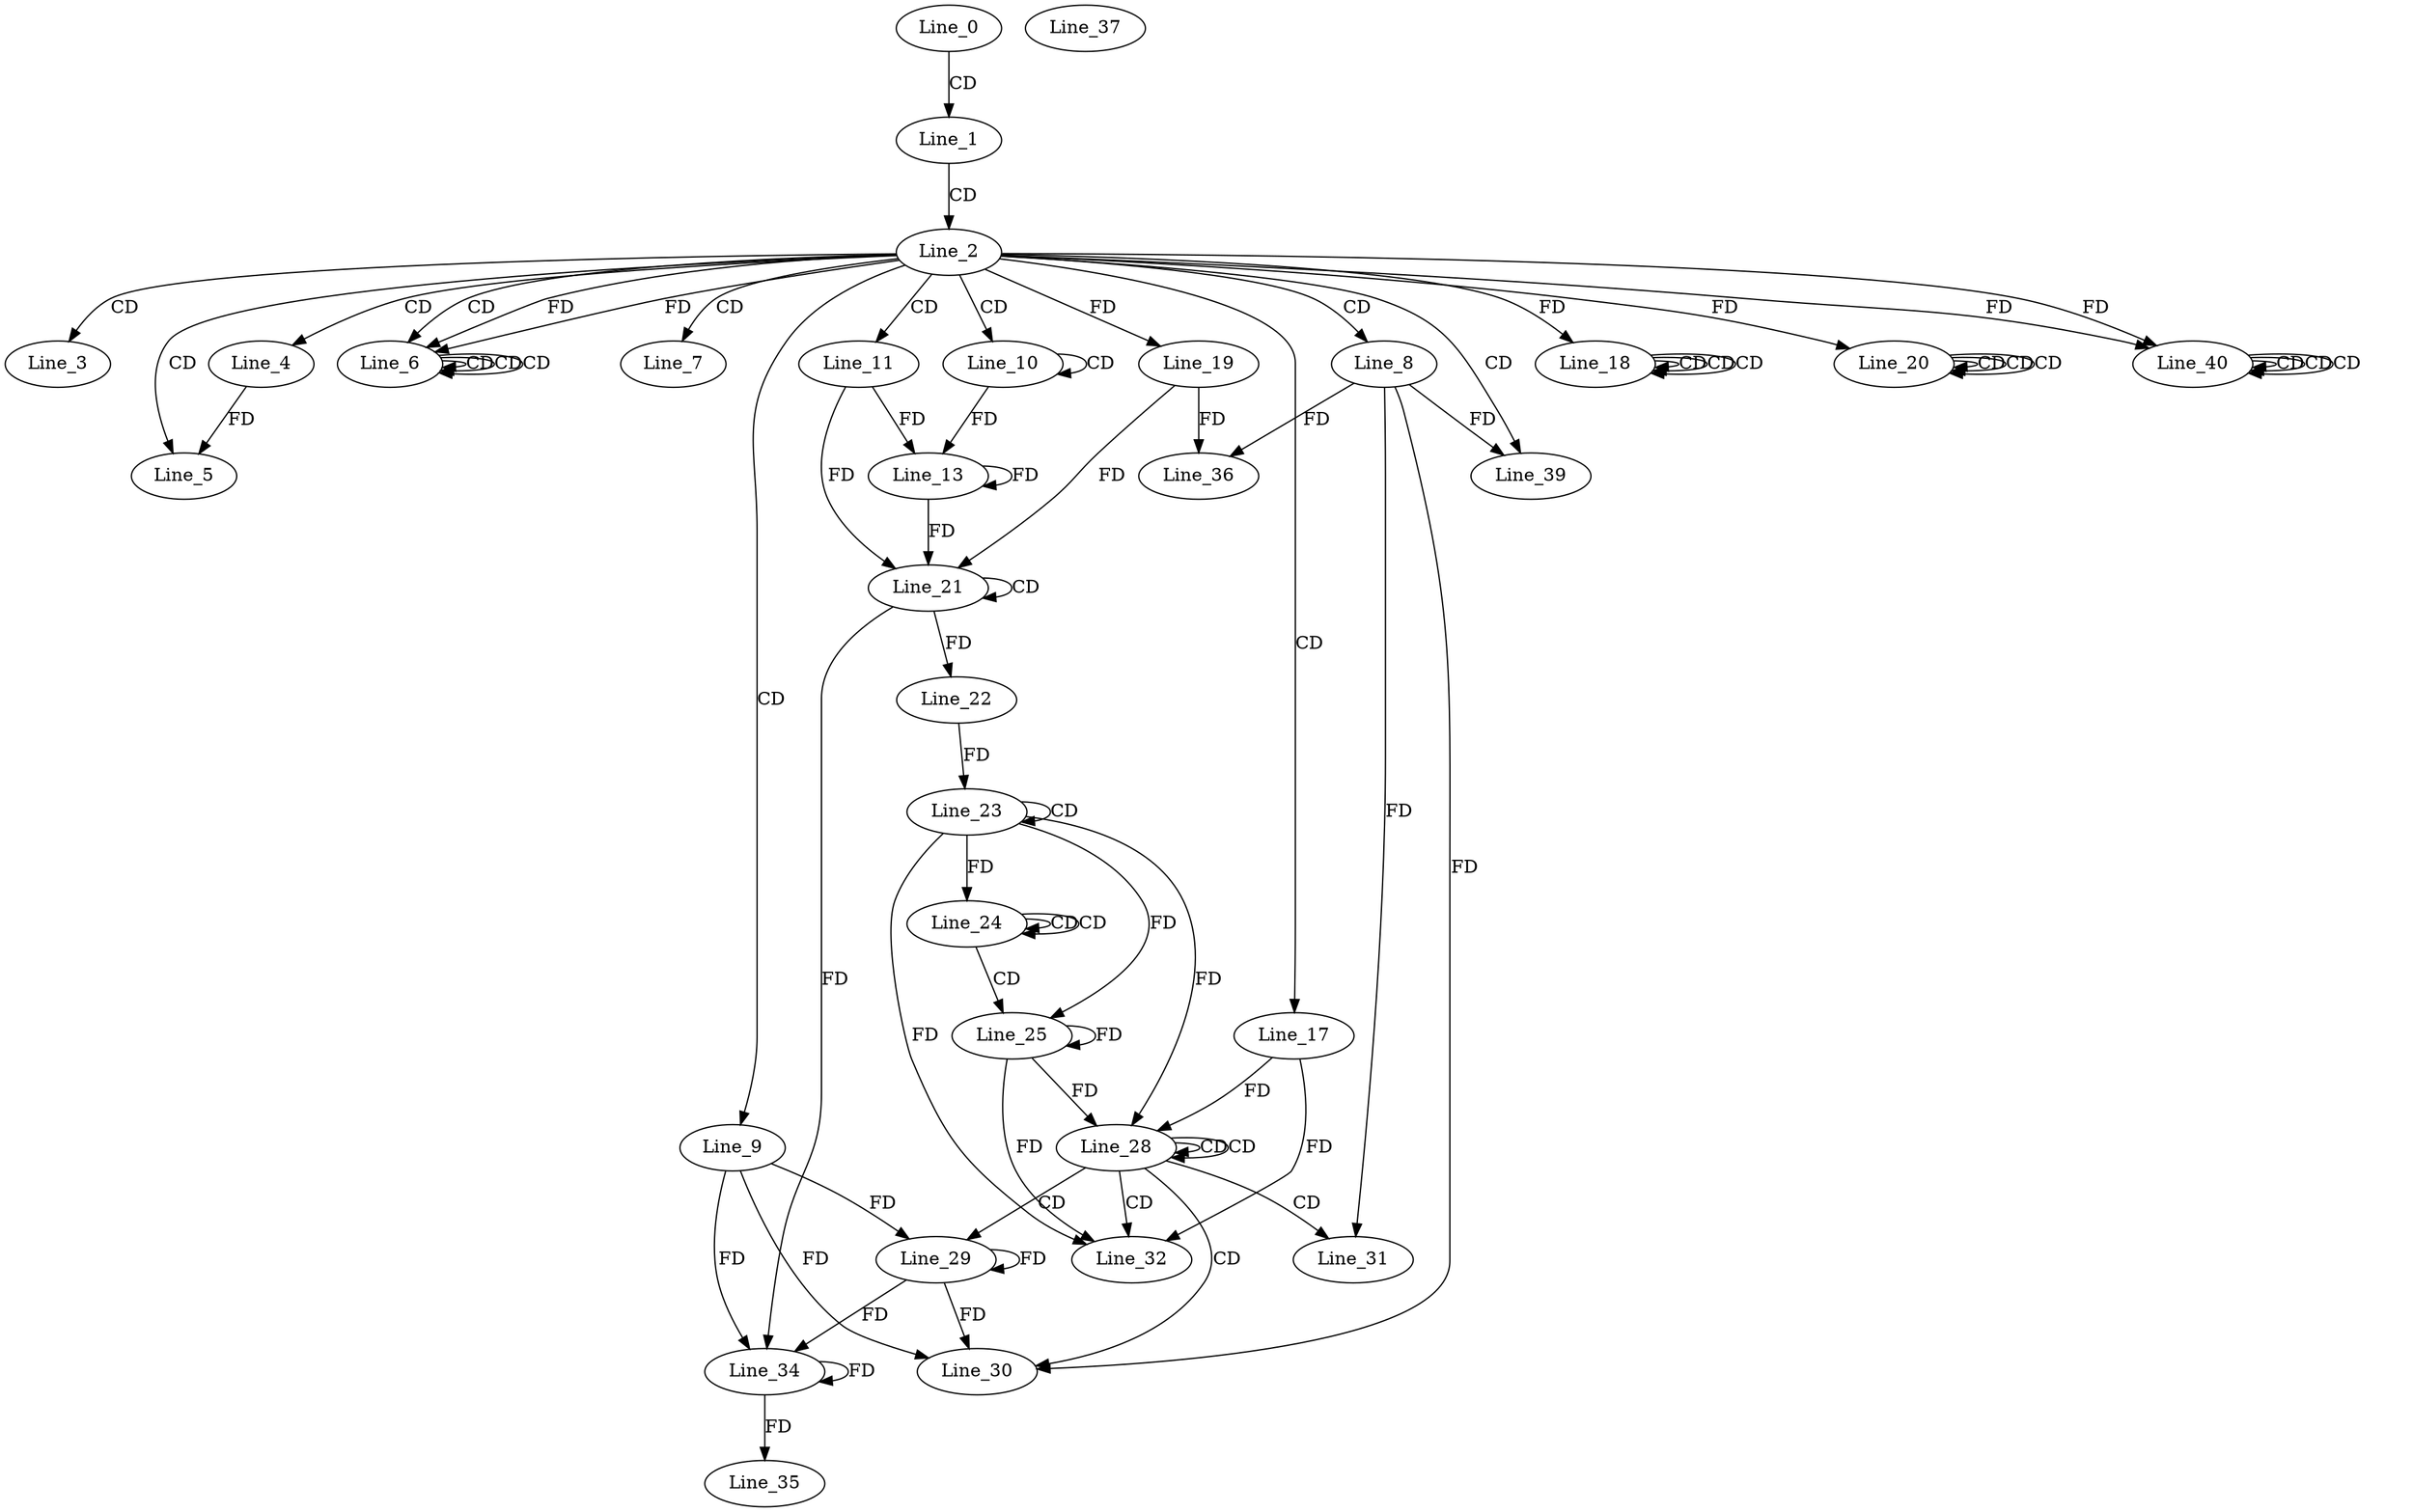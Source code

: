 digraph G {
  Line_0;
  Line_1;
  Line_2;
  Line_3;
  Line_4;
  Line_5;
  Line_6;
  Line_6;
  Line_6;
  Line_6;
  Line_6;
  Line_7;
  Line_8;
  Line_9;
  Line_10;
  Line_10;
  Line_10;
  Line_11;
  Line_13;
  Line_13;
  Line_17;
  Line_18;
  Line_18;
  Line_18;
  Line_18;
  Line_19;
  Line_20;
  Line_20;
  Line_20;
  Line_20;
  Line_21;
  Line_21;
  Line_19;
  Line_21;
  Line_22;
  Line_23;
  Line_23;
  Line_22;
  Line_24;
  Line_24;
  Line_24;
  Line_24;
  Line_24;
  Line_25;
  Line_28;
  Line_28;
  Line_28;
  Line_28;
  Line_28;
  Line_29;
  Line_30;
  Line_31;
  Line_32;
  Line_34;
  Line_34;
  Line_35;
  Line_36;
  Line_36;
  Line_37;
  Line_39;
  Line_40;
  Line_40;
  Line_40;
  Line_40;
  Line_40;
  Line_0 -> Line_1 [ label="CD" ];
  Line_1 -> Line_2 [ label="CD" ];
  Line_2 -> Line_3 [ label="CD" ];
  Line_2 -> Line_4 [ label="CD" ];
  Line_2 -> Line_5 [ label="CD" ];
  Line_4 -> Line_5 [ label="FD" ];
  Line_2 -> Line_6 [ label="CD" ];
  Line_6 -> Line_6 [ label="CD" ];
  Line_6 -> Line_6 [ label="CD" ];
  Line_2 -> Line_6 [ label="FD" ];
  Line_6 -> Line_6 [ label="CD" ];
  Line_2 -> Line_6 [ label="FD" ];
  Line_2 -> Line_7 [ label="CD" ];
  Line_2 -> Line_8 [ label="CD" ];
  Line_2 -> Line_9 [ label="CD" ];
  Line_2 -> Line_10 [ label="CD" ];
  Line_10 -> Line_10 [ label="CD" ];
  Line_2 -> Line_11 [ label="CD" ];
  Line_11 -> Line_13 [ label="FD" ];
  Line_13 -> Line_13 [ label="FD" ];
  Line_10 -> Line_13 [ label="FD" ];
  Line_2 -> Line_17 [ label="CD" ];
  Line_18 -> Line_18 [ label="CD" ];
  Line_18 -> Line_18 [ label="CD" ];
  Line_2 -> Line_18 [ label="FD" ];
  Line_18 -> Line_18 [ label="CD" ];
  Line_2 -> Line_19 [ label="FD" ];
  Line_20 -> Line_20 [ label="CD" ];
  Line_20 -> Line_20 [ label="CD" ];
  Line_2 -> Line_20 [ label="FD" ];
  Line_20 -> Line_20 [ label="CD" ];
  Line_21 -> Line_21 [ label="CD" ];
  Line_11 -> Line_21 [ label="FD" ];
  Line_13 -> Line_21 [ label="FD" ];
  Line_19 -> Line_21 [ label="FD" ];
  Line_21 -> Line_22 [ label="FD" ];
  Line_23 -> Line_23 [ label="CD" ];
  Line_22 -> Line_23 [ label="FD" ];
  Line_24 -> Line_24 [ label="CD" ];
  Line_23 -> Line_24 [ label="FD" ];
  Line_24 -> Line_24 [ label="CD" ];
  Line_24 -> Line_25 [ label="CD" ];
  Line_23 -> Line_25 [ label="FD" ];
  Line_25 -> Line_25 [ label="FD" ];
  Line_28 -> Line_28 [ label="CD" ];
  Line_23 -> Line_28 [ label="FD" ];
  Line_25 -> Line_28 [ label="FD" ];
  Line_28 -> Line_28 [ label="CD" ];
  Line_17 -> Line_28 [ label="FD" ];
  Line_28 -> Line_29 [ label="CD" ];
  Line_9 -> Line_29 [ label="FD" ];
  Line_29 -> Line_29 [ label="FD" ];
  Line_28 -> Line_30 [ label="CD" ];
  Line_8 -> Line_30 [ label="FD" ];
  Line_9 -> Line_30 [ label="FD" ];
  Line_29 -> Line_30 [ label="FD" ];
  Line_28 -> Line_31 [ label="CD" ];
  Line_8 -> Line_31 [ label="FD" ];
  Line_28 -> Line_32 [ label="CD" ];
  Line_17 -> Line_32 [ label="FD" ];
  Line_23 -> Line_32 [ label="FD" ];
  Line_25 -> Line_32 [ label="FD" ];
  Line_9 -> Line_34 [ label="FD" ];
  Line_29 -> Line_34 [ label="FD" ];
  Line_34 -> Line_34 [ label="FD" ];
  Line_21 -> Line_34 [ label="FD" ];
  Line_34 -> Line_35 [ label="FD" ];
  Line_8 -> Line_36 [ label="FD" ];
  Line_19 -> Line_36 [ label="FD" ];
  Line_2 -> Line_39 [ label="CD" ];
  Line_8 -> Line_39 [ label="FD" ];
  Line_40 -> Line_40 [ label="CD" ];
  Line_40 -> Line_40 [ label="CD" ];
  Line_2 -> Line_40 [ label="FD" ];
  Line_40 -> Line_40 [ label="CD" ];
  Line_2 -> Line_40 [ label="FD" ];
}
